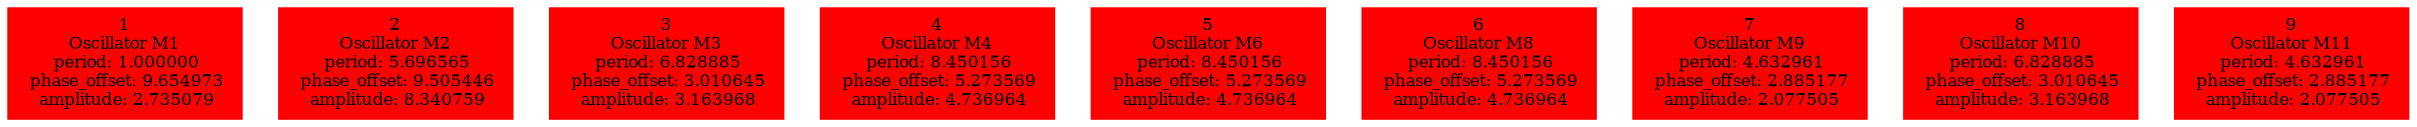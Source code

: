  digraph g{ forcelabels=true;
1 [label=<1<BR />Oscillator M1<BR /> period: 1.000000<BR /> phase_offset: 9.654973<BR /> amplitude: 2.735079>, shape=box,color=red,style=filled,fontsize=8];2 [label=<2<BR />Oscillator M2<BR /> period: 5.696565<BR /> phase_offset: 9.505446<BR /> amplitude: 8.340759>, shape=box,color=red,style=filled,fontsize=8];3 [label=<3<BR />Oscillator M3<BR /> period: 6.828885<BR /> phase_offset: 3.010645<BR /> amplitude: 3.163968>, shape=box,color=red,style=filled,fontsize=8];4 [label=<4<BR />Oscillator M4<BR /> period: 8.450156<BR /> phase_offset: 5.273569<BR /> amplitude: 4.736964>, shape=box,color=red,style=filled,fontsize=8];5 [label=<5<BR />Oscillator M6<BR /> period: 8.450156<BR /> phase_offset: 5.273569<BR /> amplitude: 4.736964>, shape=box,color=red,style=filled,fontsize=8];6 [label=<6<BR />Oscillator M8<BR /> period: 8.450156<BR /> phase_offset: 5.273569<BR /> amplitude: 4.736964>, shape=box,color=red,style=filled,fontsize=8];7 [label=<7<BR />Oscillator M9<BR /> period: 4.632961<BR /> phase_offset: 2.885177<BR /> amplitude: 2.077505>, shape=box,color=red,style=filled,fontsize=8];8 [label=<8<BR />Oscillator M10<BR /> period: 6.828885<BR /> phase_offset: 3.010645<BR /> amplitude: 3.163968>, shape=box,color=red,style=filled,fontsize=8];9 [label=<9<BR />Oscillator M11<BR /> period: 4.632961<BR /> phase_offset: 2.885177<BR /> amplitude: 2.077505>, shape=box,color=red,style=filled,fontsize=8]; }

